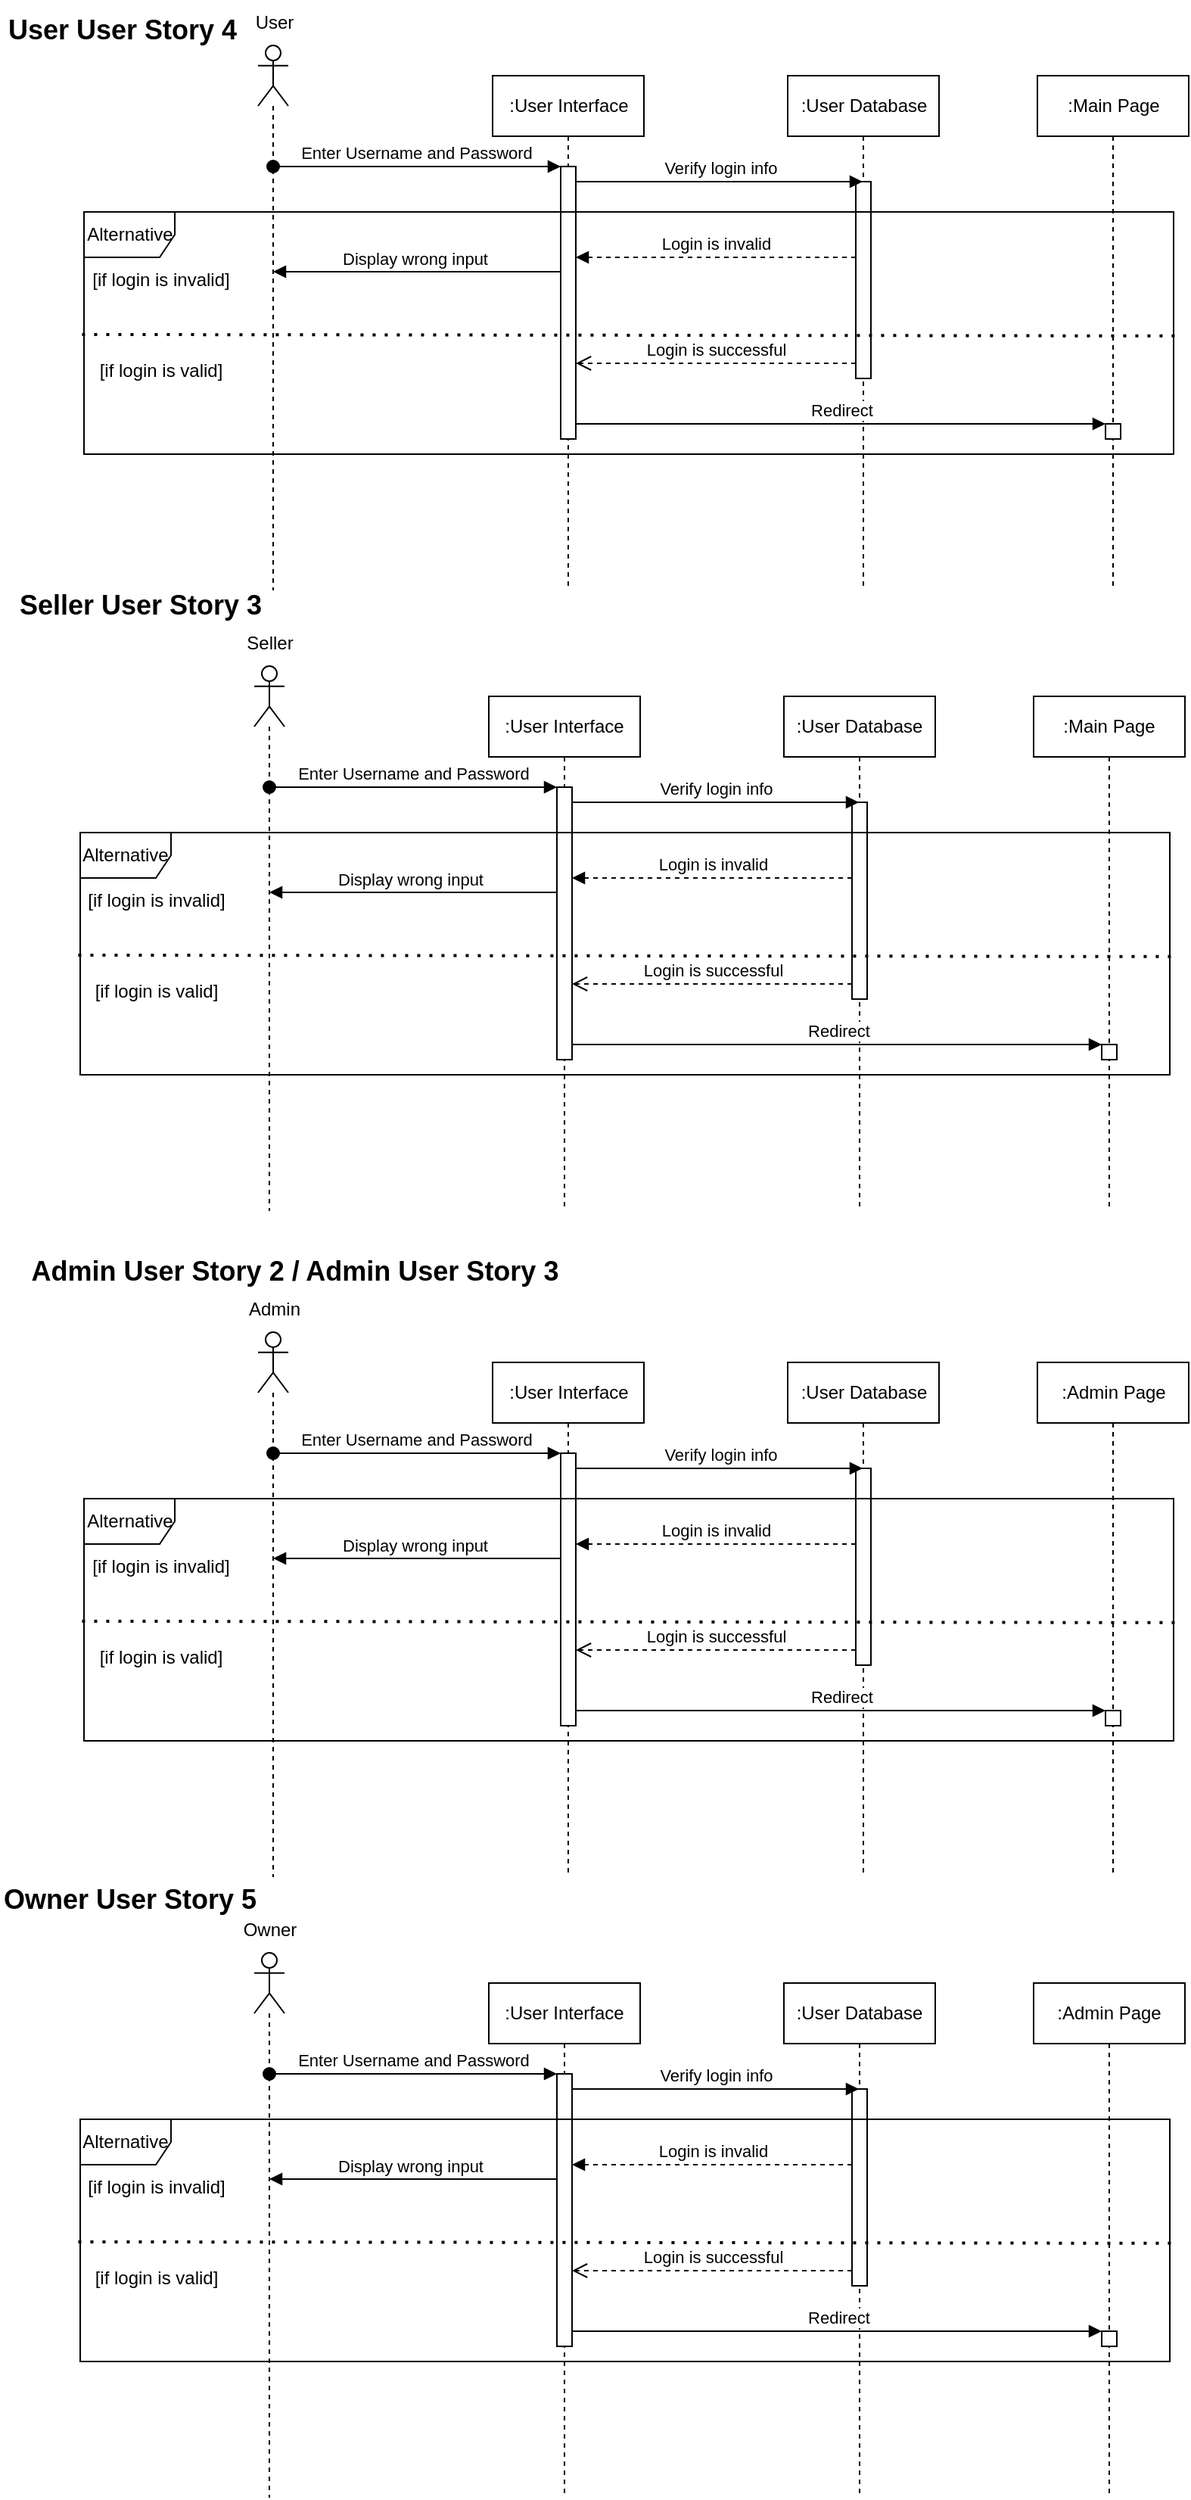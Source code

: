 <mxfile version="21.0.2" type="github">
  <diagram name="Page-1" id="2YBvvXClWsGukQMizWep">
    <mxGraphModel dx="1136" dy="652" grid="1" gridSize="10" guides="1" tooltips="1" connect="1" arrows="1" fold="1" page="1" pageScale="1" pageWidth="850" pageHeight="1100" math="0" shadow="0">
      <root>
        <mxCell id="0" />
        <mxCell id="1" parent="0" />
        <mxCell id="aM9ryv3xv72pqoxQDRHE-1" value=":User Interface" style="shape=umlLifeline;perimeter=lifelinePerimeter;whiteSpace=wrap;html=1;container=0;dropTarget=0;collapsible=0;recursiveResize=0;outlineConnect=0;portConstraint=eastwest;newEdgeStyle={&quot;edgeStyle&quot;:&quot;elbowEdgeStyle&quot;,&quot;elbow&quot;:&quot;vertical&quot;,&quot;curved&quot;:0,&quot;rounded&quot;:0};" parent="1" vertex="1">
          <mxGeometry x="327.5" y="60" width="100" height="340" as="geometry" />
        </mxCell>
        <mxCell id="aM9ryv3xv72pqoxQDRHE-2" value="" style="html=1;points=[];perimeter=orthogonalPerimeter;outlineConnect=0;targetShapes=umlLifeline;portConstraint=eastwest;newEdgeStyle={&quot;edgeStyle&quot;:&quot;elbowEdgeStyle&quot;,&quot;elbow&quot;:&quot;vertical&quot;,&quot;curved&quot;:0,&quot;rounded&quot;:0};" parent="aM9ryv3xv72pqoxQDRHE-1" vertex="1">
          <mxGeometry x="45" y="60" width="10" height="180" as="geometry" />
        </mxCell>
        <mxCell id="VvCsHCjQtZUlFlCIOVkj-2" value=":User Database" style="shape=umlLifeline;perimeter=lifelinePerimeter;whiteSpace=wrap;html=1;container=0;dropTarget=0;collapsible=0;recursiveResize=0;outlineConnect=0;portConstraint=eastwest;newEdgeStyle={&quot;edgeStyle&quot;:&quot;elbowEdgeStyle&quot;,&quot;elbow&quot;:&quot;vertical&quot;,&quot;curved&quot;:0,&quot;rounded&quot;:0};" parent="1" vertex="1">
          <mxGeometry x="522.5" y="60" width="100" height="340" as="geometry" />
        </mxCell>
        <mxCell id="VvCsHCjQtZUlFlCIOVkj-3" value="" style="html=1;points=[];perimeter=orthogonalPerimeter;outlineConnect=0;targetShapes=umlLifeline;portConstraint=eastwest;newEdgeStyle={&quot;edgeStyle&quot;:&quot;elbowEdgeStyle&quot;,&quot;elbow&quot;:&quot;vertical&quot;,&quot;curved&quot;:0,&quot;rounded&quot;:0};" parent="VvCsHCjQtZUlFlCIOVkj-2" vertex="1">
          <mxGeometry x="45" y="70" width="10" height="130" as="geometry" />
        </mxCell>
        <mxCell id="L-6nkBYMSGfRjQ7cj9Ye-2" value="" style="shape=umlLifeline;perimeter=lifelinePerimeter;whiteSpace=wrap;html=1;container=1;dropTarget=0;collapsible=0;recursiveResize=0;outlineConnect=0;portConstraint=eastwest;newEdgeStyle={&quot;edgeStyle&quot;:&quot;elbowEdgeStyle&quot;,&quot;elbow&quot;:&quot;vertical&quot;,&quot;curved&quot;:0,&quot;rounded&quot;:0};participant=umlActor;" parent="1" vertex="1">
          <mxGeometry x="172.5" y="40" width="20" height="360" as="geometry" />
        </mxCell>
        <mxCell id="aM9ryv3xv72pqoxQDRHE-3" value="Enter Username and Password" style="html=1;verticalAlign=bottom;startArrow=oval;endArrow=block;startSize=8;edgeStyle=elbowEdgeStyle;elbow=vertical;curved=0;rounded=0;" parent="1" source="L-6nkBYMSGfRjQ7cj9Ye-2" target="aM9ryv3xv72pqoxQDRHE-2" edge="1">
          <mxGeometry x="-0.003" relative="1" as="geometry">
            <mxPoint x="272.5" y="120" as="sourcePoint" />
            <Array as="points">
              <mxPoint x="317.5" y="120" />
              <mxPoint x="257.5" y="150" />
              <mxPoint x="277.5" y="190" />
            </Array>
            <mxPoint as="offset" />
          </mxGeometry>
        </mxCell>
        <mxCell id="L-6nkBYMSGfRjQ7cj9Ye-3" value="User" style="text;html=1;align=center;verticalAlign=middle;resizable=0;points=[];autosize=1;strokeColor=none;fillColor=none;" parent="1" vertex="1">
          <mxGeometry x="157.5" y="10" width="50" height="30" as="geometry" />
        </mxCell>
        <mxCell id="L-6nkBYMSGfRjQ7cj9Ye-6" value="Login is successful" style="html=1;verticalAlign=bottom;endArrow=open;dashed=1;endSize=8;edgeStyle=elbowEdgeStyle;elbow=vertical;curved=0;rounded=0;" parent="1" source="VvCsHCjQtZUlFlCIOVkj-3" target="aM9ryv3xv72pqoxQDRHE-2" edge="1">
          <mxGeometry relative="1" as="geometry">
            <mxPoint x="337.5" y="280" as="sourcePoint" />
            <mxPoint x="377.5" y="270" as="targetPoint" />
            <Array as="points">
              <mxPoint x="537.5" y="250" />
              <mxPoint x="447.5" y="250" />
              <mxPoint x="457.5" y="240" />
              <mxPoint x="547.5" y="290" />
              <mxPoint x="427.5" y="270" />
              <mxPoint x="417.5" y="340" />
              <mxPoint x="507.5" y="270" />
              <mxPoint x="477.5" y="290" />
              <mxPoint x="337.5" y="280" />
              <mxPoint x="287.5" y="310" />
              <mxPoint x="247.5" y="230" />
            </Array>
          </mxGeometry>
        </mxCell>
        <mxCell id="L-6nkBYMSGfRjQ7cj9Ye-7" value="Verify login info" style="html=1;verticalAlign=bottom;endArrow=block;edgeStyle=elbowEdgeStyle;elbow=vertical;curved=0;rounded=0;" parent="1" target="VvCsHCjQtZUlFlCIOVkj-2" edge="1">
          <mxGeometry x="0.003" width="80" relative="1" as="geometry">
            <mxPoint x="382.5" y="130" as="sourcePoint" />
            <mxPoint x="747.5" y="160" as="targetPoint" />
            <Array as="points">
              <mxPoint x="457.5" y="130" />
              <mxPoint x="747.5" y="160" />
            </Array>
            <mxPoint as="offset" />
          </mxGeometry>
        </mxCell>
        <mxCell id="emsn3oV2bZySs_xIc8M6-3" value="Login is invalid" style="html=1;verticalAlign=bottom;endArrow=block;edgeStyle=elbowEdgeStyle;elbow=vertical;curved=0;rounded=0;dashed=1;" parent="1" source="VvCsHCjQtZUlFlCIOVkj-3" target="aM9ryv3xv72pqoxQDRHE-2" edge="1">
          <mxGeometry relative="1" as="geometry">
            <mxPoint x="752.5" y="160" as="sourcePoint" />
            <Array as="points">
              <mxPoint x="517.5" y="180" />
              <mxPoint x="497.5" y="210" />
              <mxPoint x="522.5" y="160" />
            </Array>
            <mxPoint x="377.5" y="180" as="targetPoint" />
          </mxGeometry>
        </mxCell>
        <mxCell id="emsn3oV2bZySs_xIc8M6-4" value="Display wrong input" style="html=1;verticalAlign=bottom;endArrow=block;edgeStyle=elbowEdgeStyle;elbow=vertical;curved=0;rounded=0;" parent="1" source="aM9ryv3xv72pqoxQDRHE-2" target="L-6nkBYMSGfRjQ7cj9Ye-2" edge="1">
          <mxGeometry x="0.023" relative="1" as="geometry">
            <mxPoint x="317.5" y="190" as="sourcePoint" />
            <Array as="points">
              <mxPoint x="327.5" y="189.5" />
              <mxPoint x="307.5" y="219.5" />
              <mxPoint x="332.5" y="169.5" />
            </Array>
            <mxPoint x="182.5" y="190" as="targetPoint" />
            <mxPoint as="offset" />
          </mxGeometry>
        </mxCell>
        <mxCell id="emsn3oV2bZySs_xIc8M6-9" value=":Main Page" style="shape=umlLifeline;perimeter=lifelinePerimeter;whiteSpace=wrap;html=1;container=0;dropTarget=0;collapsible=0;recursiveResize=0;outlineConnect=0;portConstraint=eastwest;newEdgeStyle={&quot;edgeStyle&quot;:&quot;elbowEdgeStyle&quot;,&quot;elbow&quot;:&quot;vertical&quot;,&quot;curved&quot;:0,&quot;rounded&quot;:0};" parent="1" vertex="1">
          <mxGeometry x="687.5" y="60" width="100" height="340" as="geometry" />
        </mxCell>
        <mxCell id="emsn3oV2bZySs_xIc8M6-11" value="Redirect" style="html=1;verticalAlign=bottom;endArrow=block;edgeStyle=elbowEdgeStyle;elbow=vertical;curved=0;rounded=0;" parent="1" source="aM9ryv3xv72pqoxQDRHE-2" target="VLuFqqwa91vNiy5b838s-7" edge="1">
          <mxGeometry x="0.003" width="80" relative="1" as="geometry">
            <mxPoint x="397.5" y="340" as="sourcePoint" />
            <mxPoint x="597.5" y="330" as="targetPoint" />
            <Array as="points">
              <mxPoint x="637.5" y="290" />
              <mxPoint x="587.5" y="280" />
              <mxPoint x="637.5" y="340" />
              <mxPoint x="487.5" y="360" />
              <mxPoint x="437.5" y="330" />
              <mxPoint x="482.5" y="330" />
              <mxPoint x="772.5" y="360" />
            </Array>
            <mxPoint as="offset" />
          </mxGeometry>
        </mxCell>
        <mxCell id="xOqMuKu1VOGz50hnksUi-1" value="Alternative" style="shape=umlFrame;whiteSpace=wrap;html=1;pointerEvents=0;" parent="1" vertex="1">
          <mxGeometry x="57.5" y="150" width="720" height="160" as="geometry" />
        </mxCell>
        <mxCell id="xOqMuKu1VOGz50hnksUi-4" value="[if login is invalid]" style="text;html=1;align=center;verticalAlign=middle;resizable=0;points=[];autosize=1;strokeColor=none;fillColor=none;" parent="1" vertex="1">
          <mxGeometry x="52.5" y="180" width="110" height="30" as="geometry" />
        </mxCell>
        <mxCell id="xOqMuKu1VOGz50hnksUi-6" value="" style="endArrow=none;dashed=1;html=1;dashPattern=1 3;strokeWidth=2;rounded=0;entryX=-0.002;entryY=0.506;entryDx=0;entryDy=0;entryPerimeter=0;exitX=1.001;exitY=0.512;exitDx=0;exitDy=0;exitPerimeter=0;" parent="1" source="xOqMuKu1VOGz50hnksUi-1" target="xOqMuKu1VOGz50hnksUi-1" edge="1">
          <mxGeometry width="50" height="50" relative="1" as="geometry">
            <mxPoint x="527.5" y="310" as="sourcePoint" />
            <mxPoint x="577.5" y="260" as="targetPoint" />
            <Array as="points" />
          </mxGeometry>
        </mxCell>
        <mxCell id="xOqMuKu1VOGz50hnksUi-9" value="[if login is valid]" style="text;html=1;align=center;verticalAlign=middle;resizable=0;points=[];autosize=1;strokeColor=none;fillColor=none;" parent="1" vertex="1">
          <mxGeometry x="57.5" y="240" width="100" height="30" as="geometry" />
        </mxCell>
        <mxCell id="xOqMuKu1VOGz50hnksUi-10" value=":User Interface" style="shape=umlLifeline;perimeter=lifelinePerimeter;whiteSpace=wrap;html=1;container=0;dropTarget=0;collapsible=0;recursiveResize=0;outlineConnect=0;portConstraint=eastwest;newEdgeStyle={&quot;edgeStyle&quot;:&quot;elbowEdgeStyle&quot;,&quot;elbow&quot;:&quot;vertical&quot;,&quot;curved&quot;:0,&quot;rounded&quot;:0};" parent="1" vertex="1">
          <mxGeometry x="325" y="470" width="100" height="340" as="geometry" />
        </mxCell>
        <mxCell id="xOqMuKu1VOGz50hnksUi-11" value="" style="html=1;points=[];perimeter=orthogonalPerimeter;outlineConnect=0;targetShapes=umlLifeline;portConstraint=eastwest;newEdgeStyle={&quot;edgeStyle&quot;:&quot;elbowEdgeStyle&quot;,&quot;elbow&quot;:&quot;vertical&quot;,&quot;curved&quot;:0,&quot;rounded&quot;:0};" parent="xOqMuKu1VOGz50hnksUi-10" vertex="1">
          <mxGeometry x="45" y="60" width="10" height="180" as="geometry" />
        </mxCell>
        <mxCell id="xOqMuKu1VOGz50hnksUi-12" value=":User Database" style="shape=umlLifeline;perimeter=lifelinePerimeter;whiteSpace=wrap;html=1;container=0;dropTarget=0;collapsible=0;recursiveResize=0;outlineConnect=0;portConstraint=eastwest;newEdgeStyle={&quot;edgeStyle&quot;:&quot;elbowEdgeStyle&quot;,&quot;elbow&quot;:&quot;vertical&quot;,&quot;curved&quot;:0,&quot;rounded&quot;:0};" parent="1" vertex="1">
          <mxGeometry x="520" y="470" width="100" height="340" as="geometry" />
        </mxCell>
        <mxCell id="xOqMuKu1VOGz50hnksUi-13" value="" style="html=1;points=[];perimeter=orthogonalPerimeter;outlineConnect=0;targetShapes=umlLifeline;portConstraint=eastwest;newEdgeStyle={&quot;edgeStyle&quot;:&quot;elbowEdgeStyle&quot;,&quot;elbow&quot;:&quot;vertical&quot;,&quot;curved&quot;:0,&quot;rounded&quot;:0};" parent="xOqMuKu1VOGz50hnksUi-12" vertex="1">
          <mxGeometry x="45" y="70" width="10" height="130" as="geometry" />
        </mxCell>
        <mxCell id="xOqMuKu1VOGz50hnksUi-14" value="" style="shape=umlLifeline;perimeter=lifelinePerimeter;whiteSpace=wrap;html=1;container=1;dropTarget=0;collapsible=0;recursiveResize=0;outlineConnect=0;portConstraint=eastwest;newEdgeStyle={&quot;edgeStyle&quot;:&quot;elbowEdgeStyle&quot;,&quot;elbow&quot;:&quot;vertical&quot;,&quot;curved&quot;:0,&quot;rounded&quot;:0};participant=umlActor;" parent="1" vertex="1">
          <mxGeometry x="170" y="450" width="20" height="360" as="geometry" />
        </mxCell>
        <mxCell id="xOqMuKu1VOGz50hnksUi-15" value="Enter Username and Password" style="html=1;verticalAlign=bottom;startArrow=oval;endArrow=block;startSize=8;edgeStyle=elbowEdgeStyle;elbow=vertical;curved=0;rounded=0;" parent="1" source="xOqMuKu1VOGz50hnksUi-14" target="xOqMuKu1VOGz50hnksUi-11" edge="1">
          <mxGeometry x="-0.003" relative="1" as="geometry">
            <mxPoint x="270" y="530" as="sourcePoint" />
            <Array as="points">
              <mxPoint x="315" y="530" />
              <mxPoint x="255" y="560" />
              <mxPoint x="275" y="600" />
            </Array>
            <mxPoint as="offset" />
          </mxGeometry>
        </mxCell>
        <mxCell id="xOqMuKu1VOGz50hnksUi-16" value="Seller" style="text;html=1;align=center;verticalAlign=middle;resizable=0;points=[];autosize=1;strokeColor=none;fillColor=none;" parent="1" vertex="1">
          <mxGeometry x="155" y="420" width="50" height="30" as="geometry" />
        </mxCell>
        <mxCell id="xOqMuKu1VOGz50hnksUi-17" value="Login is successful" style="html=1;verticalAlign=bottom;endArrow=open;dashed=1;endSize=8;edgeStyle=elbowEdgeStyle;elbow=vertical;curved=0;rounded=0;" parent="1" source="xOqMuKu1VOGz50hnksUi-13" target="xOqMuKu1VOGz50hnksUi-11" edge="1">
          <mxGeometry relative="1" as="geometry">
            <mxPoint x="335" y="690" as="sourcePoint" />
            <mxPoint x="375" y="680" as="targetPoint" />
            <Array as="points">
              <mxPoint x="535" y="660" />
              <mxPoint x="445" y="660" />
              <mxPoint x="455" y="650" />
              <mxPoint x="545" y="700" />
              <mxPoint x="425" y="680" />
              <mxPoint x="415" y="750" />
              <mxPoint x="505" y="680" />
              <mxPoint x="475" y="700" />
              <mxPoint x="335" y="690" />
              <mxPoint x="285" y="720" />
              <mxPoint x="245" y="640" />
            </Array>
          </mxGeometry>
        </mxCell>
        <mxCell id="xOqMuKu1VOGz50hnksUi-18" value="Verify login info" style="html=1;verticalAlign=bottom;endArrow=block;edgeStyle=elbowEdgeStyle;elbow=vertical;curved=0;rounded=0;" parent="1" target="xOqMuKu1VOGz50hnksUi-12" edge="1">
          <mxGeometry x="0.003" width="80" relative="1" as="geometry">
            <mxPoint x="380" y="540" as="sourcePoint" />
            <mxPoint x="745" y="570" as="targetPoint" />
            <Array as="points">
              <mxPoint x="455" y="540" />
              <mxPoint x="745" y="570" />
            </Array>
            <mxPoint as="offset" />
          </mxGeometry>
        </mxCell>
        <mxCell id="xOqMuKu1VOGz50hnksUi-19" value="Login is invalid" style="html=1;verticalAlign=bottom;endArrow=block;edgeStyle=elbowEdgeStyle;elbow=vertical;curved=0;rounded=0;dashed=1;" parent="1" source="xOqMuKu1VOGz50hnksUi-13" target="xOqMuKu1VOGz50hnksUi-11" edge="1">
          <mxGeometry relative="1" as="geometry">
            <mxPoint x="750" y="570" as="sourcePoint" />
            <Array as="points">
              <mxPoint x="515" y="590" />
              <mxPoint x="495" y="620" />
              <mxPoint x="520" y="570" />
            </Array>
            <mxPoint x="375" y="590" as="targetPoint" />
          </mxGeometry>
        </mxCell>
        <mxCell id="xOqMuKu1VOGz50hnksUi-20" value="Display wrong input" style="html=1;verticalAlign=bottom;endArrow=block;edgeStyle=elbowEdgeStyle;elbow=vertical;curved=0;rounded=0;" parent="1" source="xOqMuKu1VOGz50hnksUi-11" target="xOqMuKu1VOGz50hnksUi-14" edge="1">
          <mxGeometry x="0.023" relative="1" as="geometry">
            <mxPoint x="315" y="600" as="sourcePoint" />
            <Array as="points">
              <mxPoint x="325" y="599.5" />
              <mxPoint x="305" y="629.5" />
              <mxPoint x="330" y="579.5" />
            </Array>
            <mxPoint x="180" y="600" as="targetPoint" />
            <mxPoint as="offset" />
          </mxGeometry>
        </mxCell>
        <mxCell id="xOqMuKu1VOGz50hnksUi-21" value=":Main Page" style="shape=umlLifeline;perimeter=lifelinePerimeter;whiteSpace=wrap;html=1;container=0;dropTarget=0;collapsible=0;recursiveResize=0;outlineConnect=0;portConstraint=eastwest;newEdgeStyle={&quot;edgeStyle&quot;:&quot;elbowEdgeStyle&quot;,&quot;elbow&quot;:&quot;vertical&quot;,&quot;curved&quot;:0,&quot;rounded&quot;:0};" parent="1" vertex="1">
          <mxGeometry x="685" y="470" width="100" height="340" as="geometry" />
        </mxCell>
        <mxCell id="VLuFqqwa91vNiy5b838s-5" value="" style="html=1;points=[];perimeter=orthogonalPerimeter;outlineConnect=0;targetShapes=umlLifeline;portConstraint=eastwest;newEdgeStyle={&quot;edgeStyle&quot;:&quot;elbowEdgeStyle&quot;,&quot;elbow&quot;:&quot;vertical&quot;,&quot;curved&quot;:0,&quot;rounded&quot;:0};" vertex="1" parent="xOqMuKu1VOGz50hnksUi-21">
          <mxGeometry x="45" y="230" width="10" height="10" as="geometry" />
        </mxCell>
        <mxCell id="xOqMuKu1VOGz50hnksUi-22" value="Redirect" style="html=1;verticalAlign=bottom;endArrow=block;edgeStyle=elbowEdgeStyle;elbow=vertical;curved=0;rounded=0;" parent="1" source="xOqMuKu1VOGz50hnksUi-11" target="VLuFqqwa91vNiy5b838s-5" edge="1">
          <mxGeometry x="0.003" width="80" relative="1" as="geometry">
            <mxPoint x="395" y="750" as="sourcePoint" />
            <mxPoint x="720" y="700" as="targetPoint" />
            <Array as="points">
              <mxPoint x="635" y="700" />
              <mxPoint x="585" y="690" />
              <mxPoint x="635" y="750" />
              <mxPoint x="485" y="770" />
              <mxPoint x="435" y="740" />
              <mxPoint x="480" y="740" />
              <mxPoint x="770" y="770" />
            </Array>
            <mxPoint as="offset" />
          </mxGeometry>
        </mxCell>
        <mxCell id="xOqMuKu1VOGz50hnksUi-23" value="Alternative" style="shape=umlFrame;whiteSpace=wrap;html=1;pointerEvents=0;" parent="1" vertex="1">
          <mxGeometry x="55" y="560" width="720" height="160" as="geometry" />
        </mxCell>
        <mxCell id="xOqMuKu1VOGz50hnksUi-24" value="[if login is invalid]" style="text;html=1;align=center;verticalAlign=middle;resizable=0;points=[];autosize=1;strokeColor=none;fillColor=none;" parent="1" vertex="1">
          <mxGeometry x="50" y="590" width="110" height="30" as="geometry" />
        </mxCell>
        <mxCell id="xOqMuKu1VOGz50hnksUi-25" value="" style="endArrow=none;dashed=1;html=1;dashPattern=1 3;strokeWidth=2;rounded=0;entryX=-0.002;entryY=0.506;entryDx=0;entryDy=0;entryPerimeter=0;exitX=1.001;exitY=0.512;exitDx=0;exitDy=0;exitPerimeter=0;" parent="1" source="xOqMuKu1VOGz50hnksUi-23" target="xOqMuKu1VOGz50hnksUi-23" edge="1">
          <mxGeometry width="50" height="50" relative="1" as="geometry">
            <mxPoint x="525" y="720" as="sourcePoint" />
            <mxPoint x="575" y="670" as="targetPoint" />
            <Array as="points" />
          </mxGeometry>
        </mxCell>
        <mxCell id="xOqMuKu1VOGz50hnksUi-26" value="[if login is valid]" style="text;html=1;align=center;verticalAlign=middle;resizable=0;points=[];autosize=1;strokeColor=none;fillColor=none;" parent="1" vertex="1">
          <mxGeometry x="55" y="650" width="100" height="30" as="geometry" />
        </mxCell>
        <mxCell id="xOqMuKu1VOGz50hnksUi-44" value=":User Interface" style="shape=umlLifeline;perimeter=lifelinePerimeter;whiteSpace=wrap;html=1;container=0;dropTarget=0;collapsible=0;recursiveResize=0;outlineConnect=0;portConstraint=eastwest;newEdgeStyle={&quot;edgeStyle&quot;:&quot;elbowEdgeStyle&quot;,&quot;elbow&quot;:&quot;vertical&quot;,&quot;curved&quot;:0,&quot;rounded&quot;:0};" parent="1" vertex="1">
          <mxGeometry x="327.5" y="910" width="100" height="340" as="geometry" />
        </mxCell>
        <mxCell id="xOqMuKu1VOGz50hnksUi-45" value="" style="html=1;points=[];perimeter=orthogonalPerimeter;outlineConnect=0;targetShapes=umlLifeline;portConstraint=eastwest;newEdgeStyle={&quot;edgeStyle&quot;:&quot;elbowEdgeStyle&quot;,&quot;elbow&quot;:&quot;vertical&quot;,&quot;curved&quot;:0,&quot;rounded&quot;:0};" parent="xOqMuKu1VOGz50hnksUi-44" vertex="1">
          <mxGeometry x="45" y="60" width="10" height="180" as="geometry" />
        </mxCell>
        <mxCell id="xOqMuKu1VOGz50hnksUi-46" value=":User Database" style="shape=umlLifeline;perimeter=lifelinePerimeter;whiteSpace=wrap;html=1;container=0;dropTarget=0;collapsible=0;recursiveResize=0;outlineConnect=0;portConstraint=eastwest;newEdgeStyle={&quot;edgeStyle&quot;:&quot;elbowEdgeStyle&quot;,&quot;elbow&quot;:&quot;vertical&quot;,&quot;curved&quot;:0,&quot;rounded&quot;:0};" parent="1" vertex="1">
          <mxGeometry x="522.5" y="910" width="100" height="340" as="geometry" />
        </mxCell>
        <mxCell id="xOqMuKu1VOGz50hnksUi-47" value="" style="html=1;points=[];perimeter=orthogonalPerimeter;outlineConnect=0;targetShapes=umlLifeline;portConstraint=eastwest;newEdgeStyle={&quot;edgeStyle&quot;:&quot;elbowEdgeStyle&quot;,&quot;elbow&quot;:&quot;vertical&quot;,&quot;curved&quot;:0,&quot;rounded&quot;:0};" parent="xOqMuKu1VOGz50hnksUi-46" vertex="1">
          <mxGeometry x="45" y="70" width="10" height="130" as="geometry" />
        </mxCell>
        <mxCell id="xOqMuKu1VOGz50hnksUi-48" value="" style="shape=umlLifeline;perimeter=lifelinePerimeter;whiteSpace=wrap;html=1;container=1;dropTarget=0;collapsible=0;recursiveResize=0;outlineConnect=0;portConstraint=eastwest;newEdgeStyle={&quot;edgeStyle&quot;:&quot;elbowEdgeStyle&quot;,&quot;elbow&quot;:&quot;vertical&quot;,&quot;curved&quot;:0,&quot;rounded&quot;:0};participant=umlActor;" parent="1" vertex="1">
          <mxGeometry x="172.5" y="890" width="20" height="360" as="geometry" />
        </mxCell>
        <mxCell id="xOqMuKu1VOGz50hnksUi-49" value="Enter Username and Password" style="html=1;verticalAlign=bottom;startArrow=oval;endArrow=block;startSize=8;edgeStyle=elbowEdgeStyle;elbow=vertical;curved=0;rounded=0;" parent="1" source="xOqMuKu1VOGz50hnksUi-48" target="xOqMuKu1VOGz50hnksUi-45" edge="1">
          <mxGeometry x="-0.003" relative="1" as="geometry">
            <mxPoint x="272.5" y="970" as="sourcePoint" />
            <Array as="points">
              <mxPoint x="317.5" y="970" />
              <mxPoint x="257.5" y="1000" />
              <mxPoint x="277.5" y="1040" />
            </Array>
            <mxPoint as="offset" />
          </mxGeometry>
        </mxCell>
        <mxCell id="xOqMuKu1VOGz50hnksUi-50" value="Admin" style="text;html=1;align=center;verticalAlign=middle;resizable=0;points=[];autosize=1;strokeColor=none;fillColor=none;" parent="1" vertex="1">
          <mxGeometry x="152.5" y="860" width="60" height="30" as="geometry" />
        </mxCell>
        <mxCell id="xOqMuKu1VOGz50hnksUi-51" value="Login is successful" style="html=1;verticalAlign=bottom;endArrow=open;dashed=1;endSize=8;edgeStyle=elbowEdgeStyle;elbow=vertical;curved=0;rounded=0;" parent="1" source="xOqMuKu1VOGz50hnksUi-47" target="xOqMuKu1VOGz50hnksUi-45" edge="1">
          <mxGeometry relative="1" as="geometry">
            <mxPoint x="337.5" y="1130" as="sourcePoint" />
            <mxPoint x="377.5" y="1120" as="targetPoint" />
            <Array as="points">
              <mxPoint x="537.5" y="1100" />
              <mxPoint x="447.5" y="1100" />
              <mxPoint x="457.5" y="1090" />
              <mxPoint x="547.5" y="1140" />
              <mxPoint x="427.5" y="1120" />
              <mxPoint x="417.5" y="1190" />
              <mxPoint x="507.5" y="1120" />
              <mxPoint x="477.5" y="1140" />
              <mxPoint x="337.5" y="1130" />
              <mxPoint x="287.5" y="1160" />
              <mxPoint x="247.5" y="1080" />
            </Array>
          </mxGeometry>
        </mxCell>
        <mxCell id="xOqMuKu1VOGz50hnksUi-52" value="Verify login info" style="html=1;verticalAlign=bottom;endArrow=block;edgeStyle=elbowEdgeStyle;elbow=vertical;curved=0;rounded=0;" parent="1" target="xOqMuKu1VOGz50hnksUi-46" edge="1">
          <mxGeometry x="0.003" width="80" relative="1" as="geometry">
            <mxPoint x="382.5" y="980" as="sourcePoint" />
            <mxPoint x="747.5" y="1010" as="targetPoint" />
            <Array as="points">
              <mxPoint x="457.5" y="980" />
              <mxPoint x="747.5" y="1010" />
            </Array>
            <mxPoint as="offset" />
          </mxGeometry>
        </mxCell>
        <mxCell id="xOqMuKu1VOGz50hnksUi-53" value="Login is invalid" style="html=1;verticalAlign=bottom;endArrow=block;edgeStyle=elbowEdgeStyle;elbow=vertical;curved=0;rounded=0;dashed=1;" parent="1" source="xOqMuKu1VOGz50hnksUi-47" target="xOqMuKu1VOGz50hnksUi-45" edge="1">
          <mxGeometry relative="1" as="geometry">
            <mxPoint x="752.5" y="1010" as="sourcePoint" />
            <Array as="points">
              <mxPoint x="517.5" y="1030" />
              <mxPoint x="497.5" y="1060" />
              <mxPoint x="522.5" y="1010" />
            </Array>
            <mxPoint x="377.5" y="1030" as="targetPoint" />
          </mxGeometry>
        </mxCell>
        <mxCell id="xOqMuKu1VOGz50hnksUi-54" value="Display wrong input" style="html=1;verticalAlign=bottom;endArrow=block;edgeStyle=elbowEdgeStyle;elbow=vertical;curved=0;rounded=0;" parent="1" source="xOqMuKu1VOGz50hnksUi-45" target="xOqMuKu1VOGz50hnksUi-48" edge="1">
          <mxGeometry x="0.023" relative="1" as="geometry">
            <mxPoint x="317.5" y="1040" as="sourcePoint" />
            <Array as="points">
              <mxPoint x="327.5" y="1039.5" />
              <mxPoint x="307.5" y="1069.5" />
              <mxPoint x="332.5" y="1019.5" />
            </Array>
            <mxPoint x="182.5" y="1040" as="targetPoint" />
            <mxPoint as="offset" />
          </mxGeometry>
        </mxCell>
        <mxCell id="xOqMuKu1VOGz50hnksUi-55" value=":Admin Page" style="shape=umlLifeline;perimeter=lifelinePerimeter;whiteSpace=wrap;html=1;container=0;dropTarget=0;collapsible=0;recursiveResize=0;outlineConnect=0;portConstraint=eastwest;newEdgeStyle={&quot;edgeStyle&quot;:&quot;elbowEdgeStyle&quot;,&quot;elbow&quot;:&quot;vertical&quot;,&quot;curved&quot;:0,&quot;rounded&quot;:0};" parent="1" vertex="1">
          <mxGeometry x="687.5" y="910" width="100" height="340" as="geometry" />
        </mxCell>
        <mxCell id="xOqMuKu1VOGz50hnksUi-56" value="Redirect" style="html=1;verticalAlign=bottom;endArrow=block;edgeStyle=elbowEdgeStyle;elbow=vertical;curved=0;rounded=0;" parent="1" source="xOqMuKu1VOGz50hnksUi-45" target="VLuFqqwa91vNiy5b838s-6" edge="1">
          <mxGeometry x="0.003" width="80" relative="1" as="geometry">
            <mxPoint x="397.5" y="1190" as="sourcePoint" />
            <mxPoint x="720" y="1140" as="targetPoint" />
            <Array as="points">
              <mxPoint x="637.5" y="1140" />
              <mxPoint x="587.5" y="1130" />
              <mxPoint x="637.5" y="1190" />
              <mxPoint x="487.5" y="1210" />
              <mxPoint x="437.5" y="1180" />
              <mxPoint x="482.5" y="1180" />
              <mxPoint x="772.5" y="1210" />
            </Array>
            <mxPoint as="offset" />
          </mxGeometry>
        </mxCell>
        <mxCell id="xOqMuKu1VOGz50hnksUi-57" value="Alternative" style="shape=umlFrame;whiteSpace=wrap;html=1;pointerEvents=0;" parent="1" vertex="1">
          <mxGeometry x="57.5" y="1000" width="720" height="160" as="geometry" />
        </mxCell>
        <mxCell id="xOqMuKu1VOGz50hnksUi-58" value="[if login is invalid]" style="text;html=1;align=center;verticalAlign=middle;resizable=0;points=[];autosize=1;strokeColor=none;fillColor=none;" parent="1" vertex="1">
          <mxGeometry x="52.5" y="1030" width="110" height="30" as="geometry" />
        </mxCell>
        <mxCell id="xOqMuKu1VOGz50hnksUi-59" value="" style="endArrow=none;dashed=1;html=1;dashPattern=1 3;strokeWidth=2;rounded=0;entryX=-0.002;entryY=0.506;entryDx=0;entryDy=0;entryPerimeter=0;exitX=1.001;exitY=0.512;exitDx=0;exitDy=0;exitPerimeter=0;" parent="1" source="xOqMuKu1VOGz50hnksUi-57" target="xOqMuKu1VOGz50hnksUi-57" edge="1">
          <mxGeometry width="50" height="50" relative="1" as="geometry">
            <mxPoint x="527.5" y="1160" as="sourcePoint" />
            <mxPoint x="577.5" y="1110" as="targetPoint" />
            <Array as="points" />
          </mxGeometry>
        </mxCell>
        <mxCell id="xOqMuKu1VOGz50hnksUi-60" value="[if login is valid]" style="text;html=1;align=center;verticalAlign=middle;resizable=0;points=[];autosize=1;strokeColor=none;fillColor=none;" parent="1" vertex="1">
          <mxGeometry x="57.5" y="1090" width="100" height="30" as="geometry" />
        </mxCell>
        <mxCell id="xOqMuKu1VOGz50hnksUi-61" value=":User Interface" style="shape=umlLifeline;perimeter=lifelinePerimeter;whiteSpace=wrap;html=1;container=0;dropTarget=0;collapsible=0;recursiveResize=0;outlineConnect=0;portConstraint=eastwest;newEdgeStyle={&quot;edgeStyle&quot;:&quot;elbowEdgeStyle&quot;,&quot;elbow&quot;:&quot;vertical&quot;,&quot;curved&quot;:0,&quot;rounded&quot;:0};" parent="1" vertex="1">
          <mxGeometry x="325" y="1320" width="100" height="340" as="geometry" />
        </mxCell>
        <mxCell id="xOqMuKu1VOGz50hnksUi-62" value="" style="html=1;points=[];perimeter=orthogonalPerimeter;outlineConnect=0;targetShapes=umlLifeline;portConstraint=eastwest;newEdgeStyle={&quot;edgeStyle&quot;:&quot;elbowEdgeStyle&quot;,&quot;elbow&quot;:&quot;vertical&quot;,&quot;curved&quot;:0,&quot;rounded&quot;:0};" parent="xOqMuKu1VOGz50hnksUi-61" vertex="1">
          <mxGeometry x="45" y="60" width="10" height="180" as="geometry" />
        </mxCell>
        <mxCell id="xOqMuKu1VOGz50hnksUi-63" value=":User Database" style="shape=umlLifeline;perimeter=lifelinePerimeter;whiteSpace=wrap;html=1;container=0;dropTarget=0;collapsible=0;recursiveResize=0;outlineConnect=0;portConstraint=eastwest;newEdgeStyle={&quot;edgeStyle&quot;:&quot;elbowEdgeStyle&quot;,&quot;elbow&quot;:&quot;vertical&quot;,&quot;curved&quot;:0,&quot;rounded&quot;:0};" parent="1" vertex="1">
          <mxGeometry x="520" y="1320" width="100" height="340" as="geometry" />
        </mxCell>
        <mxCell id="xOqMuKu1VOGz50hnksUi-64" value="" style="html=1;points=[];perimeter=orthogonalPerimeter;outlineConnect=0;targetShapes=umlLifeline;portConstraint=eastwest;newEdgeStyle={&quot;edgeStyle&quot;:&quot;elbowEdgeStyle&quot;,&quot;elbow&quot;:&quot;vertical&quot;,&quot;curved&quot;:0,&quot;rounded&quot;:0};" parent="xOqMuKu1VOGz50hnksUi-63" vertex="1">
          <mxGeometry x="45" y="70" width="10" height="130" as="geometry" />
        </mxCell>
        <mxCell id="xOqMuKu1VOGz50hnksUi-65" value="" style="shape=umlLifeline;perimeter=lifelinePerimeter;whiteSpace=wrap;html=1;container=1;dropTarget=0;collapsible=0;recursiveResize=0;outlineConnect=0;portConstraint=eastwest;newEdgeStyle={&quot;edgeStyle&quot;:&quot;elbowEdgeStyle&quot;,&quot;elbow&quot;:&quot;vertical&quot;,&quot;curved&quot;:0,&quot;rounded&quot;:0};participant=umlActor;" parent="1" vertex="1">
          <mxGeometry x="170" y="1300" width="20" height="360" as="geometry" />
        </mxCell>
        <mxCell id="xOqMuKu1VOGz50hnksUi-66" value="Enter Username and Password" style="html=1;verticalAlign=bottom;startArrow=oval;endArrow=block;startSize=8;edgeStyle=elbowEdgeStyle;elbow=vertical;curved=0;rounded=0;" parent="1" source="xOqMuKu1VOGz50hnksUi-65" target="xOqMuKu1VOGz50hnksUi-62" edge="1">
          <mxGeometry x="-0.003" relative="1" as="geometry">
            <mxPoint x="270" y="1380" as="sourcePoint" />
            <Array as="points">
              <mxPoint x="315" y="1380" />
              <mxPoint x="255" y="1410" />
              <mxPoint x="275" y="1450" />
            </Array>
            <mxPoint as="offset" />
          </mxGeometry>
        </mxCell>
        <mxCell id="xOqMuKu1VOGz50hnksUi-67" value="Owner" style="text;html=1;align=center;verticalAlign=middle;resizable=0;points=[];autosize=1;strokeColor=none;fillColor=none;" parent="1" vertex="1">
          <mxGeometry x="150" y="1270" width="60" height="30" as="geometry" />
        </mxCell>
        <mxCell id="xOqMuKu1VOGz50hnksUi-68" value="Login is successful" style="html=1;verticalAlign=bottom;endArrow=open;dashed=1;endSize=8;edgeStyle=elbowEdgeStyle;elbow=vertical;curved=0;rounded=0;" parent="1" source="xOqMuKu1VOGz50hnksUi-64" target="xOqMuKu1VOGz50hnksUi-62" edge="1">
          <mxGeometry relative="1" as="geometry">
            <mxPoint x="335" y="1540" as="sourcePoint" />
            <mxPoint x="375" y="1530" as="targetPoint" />
            <Array as="points">
              <mxPoint x="535" y="1510" />
              <mxPoint x="445" y="1510" />
              <mxPoint x="455" y="1500" />
              <mxPoint x="545" y="1550" />
              <mxPoint x="425" y="1530" />
              <mxPoint x="415" y="1600" />
              <mxPoint x="505" y="1530" />
              <mxPoint x="475" y="1550" />
              <mxPoint x="335" y="1540" />
              <mxPoint x="285" y="1570" />
              <mxPoint x="245" y="1490" />
            </Array>
          </mxGeometry>
        </mxCell>
        <mxCell id="xOqMuKu1VOGz50hnksUi-69" value="Verify login info" style="html=1;verticalAlign=bottom;endArrow=block;edgeStyle=elbowEdgeStyle;elbow=vertical;curved=0;rounded=0;" parent="1" target="xOqMuKu1VOGz50hnksUi-63" edge="1">
          <mxGeometry x="0.003" width="80" relative="1" as="geometry">
            <mxPoint x="380" y="1390" as="sourcePoint" />
            <mxPoint x="745" y="1420" as="targetPoint" />
            <Array as="points">
              <mxPoint x="455" y="1390" />
              <mxPoint x="745" y="1420" />
            </Array>
            <mxPoint as="offset" />
          </mxGeometry>
        </mxCell>
        <mxCell id="xOqMuKu1VOGz50hnksUi-70" value="Login is invalid" style="html=1;verticalAlign=bottom;endArrow=block;edgeStyle=elbowEdgeStyle;elbow=vertical;curved=0;rounded=0;dashed=1;" parent="1" source="xOqMuKu1VOGz50hnksUi-64" target="xOqMuKu1VOGz50hnksUi-62" edge="1">
          <mxGeometry relative="1" as="geometry">
            <mxPoint x="750" y="1420" as="sourcePoint" />
            <Array as="points">
              <mxPoint x="515" y="1440" />
              <mxPoint x="495" y="1470" />
              <mxPoint x="520" y="1420" />
            </Array>
            <mxPoint x="375" y="1440" as="targetPoint" />
          </mxGeometry>
        </mxCell>
        <mxCell id="xOqMuKu1VOGz50hnksUi-71" value="Display wrong input" style="html=1;verticalAlign=bottom;endArrow=block;edgeStyle=elbowEdgeStyle;elbow=vertical;curved=0;rounded=0;" parent="1" source="xOqMuKu1VOGz50hnksUi-62" target="xOqMuKu1VOGz50hnksUi-65" edge="1">
          <mxGeometry x="0.023" relative="1" as="geometry">
            <mxPoint x="315" y="1450" as="sourcePoint" />
            <Array as="points">
              <mxPoint x="325" y="1449.5" />
              <mxPoint x="305" y="1479.5" />
              <mxPoint x="330" y="1429.5" />
            </Array>
            <mxPoint x="180" y="1450" as="targetPoint" />
            <mxPoint as="offset" />
          </mxGeometry>
        </mxCell>
        <mxCell id="xOqMuKu1VOGz50hnksUi-72" value=":Admin Page" style="shape=umlLifeline;perimeter=lifelinePerimeter;whiteSpace=wrap;html=1;container=0;dropTarget=0;collapsible=0;recursiveResize=0;outlineConnect=0;portConstraint=eastwest;newEdgeStyle={&quot;edgeStyle&quot;:&quot;elbowEdgeStyle&quot;,&quot;elbow&quot;:&quot;vertical&quot;,&quot;curved&quot;:0,&quot;rounded&quot;:0};" parent="1" vertex="1">
          <mxGeometry x="685" y="1320" width="100" height="340" as="geometry" />
        </mxCell>
        <mxCell id="VLuFqqwa91vNiy5b838s-8" value="" style="html=1;points=[];perimeter=orthogonalPerimeter;outlineConnect=0;targetShapes=umlLifeline;portConstraint=eastwest;newEdgeStyle={&quot;edgeStyle&quot;:&quot;elbowEdgeStyle&quot;,&quot;elbow&quot;:&quot;vertical&quot;,&quot;curved&quot;:0,&quot;rounded&quot;:0};" vertex="1" parent="xOqMuKu1VOGz50hnksUi-72">
          <mxGeometry x="45" y="230" width="10" height="10" as="geometry" />
        </mxCell>
        <mxCell id="xOqMuKu1VOGz50hnksUi-73" value="Redirect" style="html=1;verticalAlign=bottom;endArrow=block;edgeStyle=elbowEdgeStyle;elbow=vertical;curved=0;rounded=0;" parent="1" source="xOqMuKu1VOGz50hnksUi-62" edge="1">
          <mxGeometry x="0.003" width="80" relative="1" as="geometry">
            <mxPoint x="395" y="1600" as="sourcePoint" />
            <mxPoint x="730" y="1550" as="targetPoint" />
            <Array as="points">
              <mxPoint x="635" y="1550" />
              <mxPoint x="585" y="1540" />
              <mxPoint x="635" y="1600" />
              <mxPoint x="485" y="1620" />
              <mxPoint x="435" y="1590" />
              <mxPoint x="480" y="1590" />
              <mxPoint x="770" y="1620" />
            </Array>
            <mxPoint as="offset" />
          </mxGeometry>
        </mxCell>
        <mxCell id="xOqMuKu1VOGz50hnksUi-74" value="Alternative" style="shape=umlFrame;whiteSpace=wrap;html=1;pointerEvents=0;" parent="1" vertex="1">
          <mxGeometry x="55" y="1410" width="720" height="160" as="geometry" />
        </mxCell>
        <mxCell id="xOqMuKu1VOGz50hnksUi-75" value="[if login is invalid]" style="text;html=1;align=center;verticalAlign=middle;resizable=0;points=[];autosize=1;strokeColor=none;fillColor=none;" parent="1" vertex="1">
          <mxGeometry x="50" y="1440" width="110" height="30" as="geometry" />
        </mxCell>
        <mxCell id="xOqMuKu1VOGz50hnksUi-76" value="" style="endArrow=none;dashed=1;html=1;dashPattern=1 3;strokeWidth=2;rounded=0;entryX=-0.002;entryY=0.506;entryDx=0;entryDy=0;entryPerimeter=0;exitX=1.001;exitY=0.512;exitDx=0;exitDy=0;exitPerimeter=0;" parent="1" source="xOqMuKu1VOGz50hnksUi-74" target="xOqMuKu1VOGz50hnksUi-74" edge="1">
          <mxGeometry width="50" height="50" relative="1" as="geometry">
            <mxPoint x="525" y="1570" as="sourcePoint" />
            <mxPoint x="575" y="1520" as="targetPoint" />
            <Array as="points" />
          </mxGeometry>
        </mxCell>
        <mxCell id="xOqMuKu1VOGz50hnksUi-77" value="[if login is valid]" style="text;html=1;align=center;verticalAlign=middle;resizable=0;points=[];autosize=1;strokeColor=none;fillColor=none;" parent="1" vertex="1">
          <mxGeometry x="55" y="1500" width="100" height="30" as="geometry" />
        </mxCell>
        <mxCell id="VLuFqqwa91vNiy5b838s-1" value="&lt;font style=&quot;font-size: 18px;&quot;&gt;User User Story 4&lt;/font&gt;" style="text;strokeColor=none;align=center;fillColor=none;html=1;verticalAlign=middle;whiteSpace=wrap;rounded=0;fontStyle=1" vertex="1" parent="1">
          <mxGeometry x="2.5" y="20" width="160" height="20" as="geometry" />
        </mxCell>
        <mxCell id="VLuFqqwa91vNiy5b838s-2" value="&lt;font style=&quot;font-size: 18px;&quot;&gt;Seller User Story 3&lt;/font&gt;" style="text;strokeColor=none;align=center;fillColor=none;html=1;verticalAlign=middle;whiteSpace=wrap;rounded=0;fontStyle=1" vertex="1" parent="1">
          <mxGeometry x="10" y="400" width="170" height="20" as="geometry" />
        </mxCell>
        <mxCell id="VLuFqqwa91vNiy5b838s-3" value="&lt;font style=&quot;font-size: 18px;&quot;&gt;Admin User Story 2 / Admin User Story 3&lt;/font&gt;" style="text;strokeColor=none;align=center;fillColor=none;html=1;verticalAlign=middle;whiteSpace=wrap;rounded=0;fontStyle=1" vertex="1" parent="1">
          <mxGeometry x="2.5" y="840" width="387.5" height="20" as="geometry" />
        </mxCell>
        <mxCell id="VLuFqqwa91vNiy5b838s-4" value="&lt;font style=&quot;font-size: 18px;&quot;&gt;Owner User Story 5&lt;/font&gt;" style="text;strokeColor=none;align=center;fillColor=none;html=1;verticalAlign=middle;whiteSpace=wrap;rounded=0;fontStyle=1" vertex="1" parent="1">
          <mxGeometry x="2.5" y="1260" width="170" height="10" as="geometry" />
        </mxCell>
        <mxCell id="VLuFqqwa91vNiy5b838s-6" value="" style="html=1;points=[];perimeter=orthogonalPerimeter;outlineConnect=0;targetShapes=umlLifeline;portConstraint=eastwest;newEdgeStyle={&quot;edgeStyle&quot;:&quot;elbowEdgeStyle&quot;,&quot;elbow&quot;:&quot;vertical&quot;,&quot;curved&quot;:0,&quot;rounded&quot;:0};" vertex="1" parent="1">
          <mxGeometry x="732.5" y="1140" width="10" height="10" as="geometry" />
        </mxCell>
        <mxCell id="VLuFqqwa91vNiy5b838s-7" value="" style="html=1;points=[];perimeter=orthogonalPerimeter;outlineConnect=0;targetShapes=umlLifeline;portConstraint=eastwest;newEdgeStyle={&quot;edgeStyle&quot;:&quot;elbowEdgeStyle&quot;,&quot;elbow&quot;:&quot;vertical&quot;,&quot;curved&quot;:0,&quot;rounded&quot;:0};" vertex="1" parent="1">
          <mxGeometry x="732.5" y="290" width="10" height="10" as="geometry" />
        </mxCell>
      </root>
    </mxGraphModel>
  </diagram>
</mxfile>
